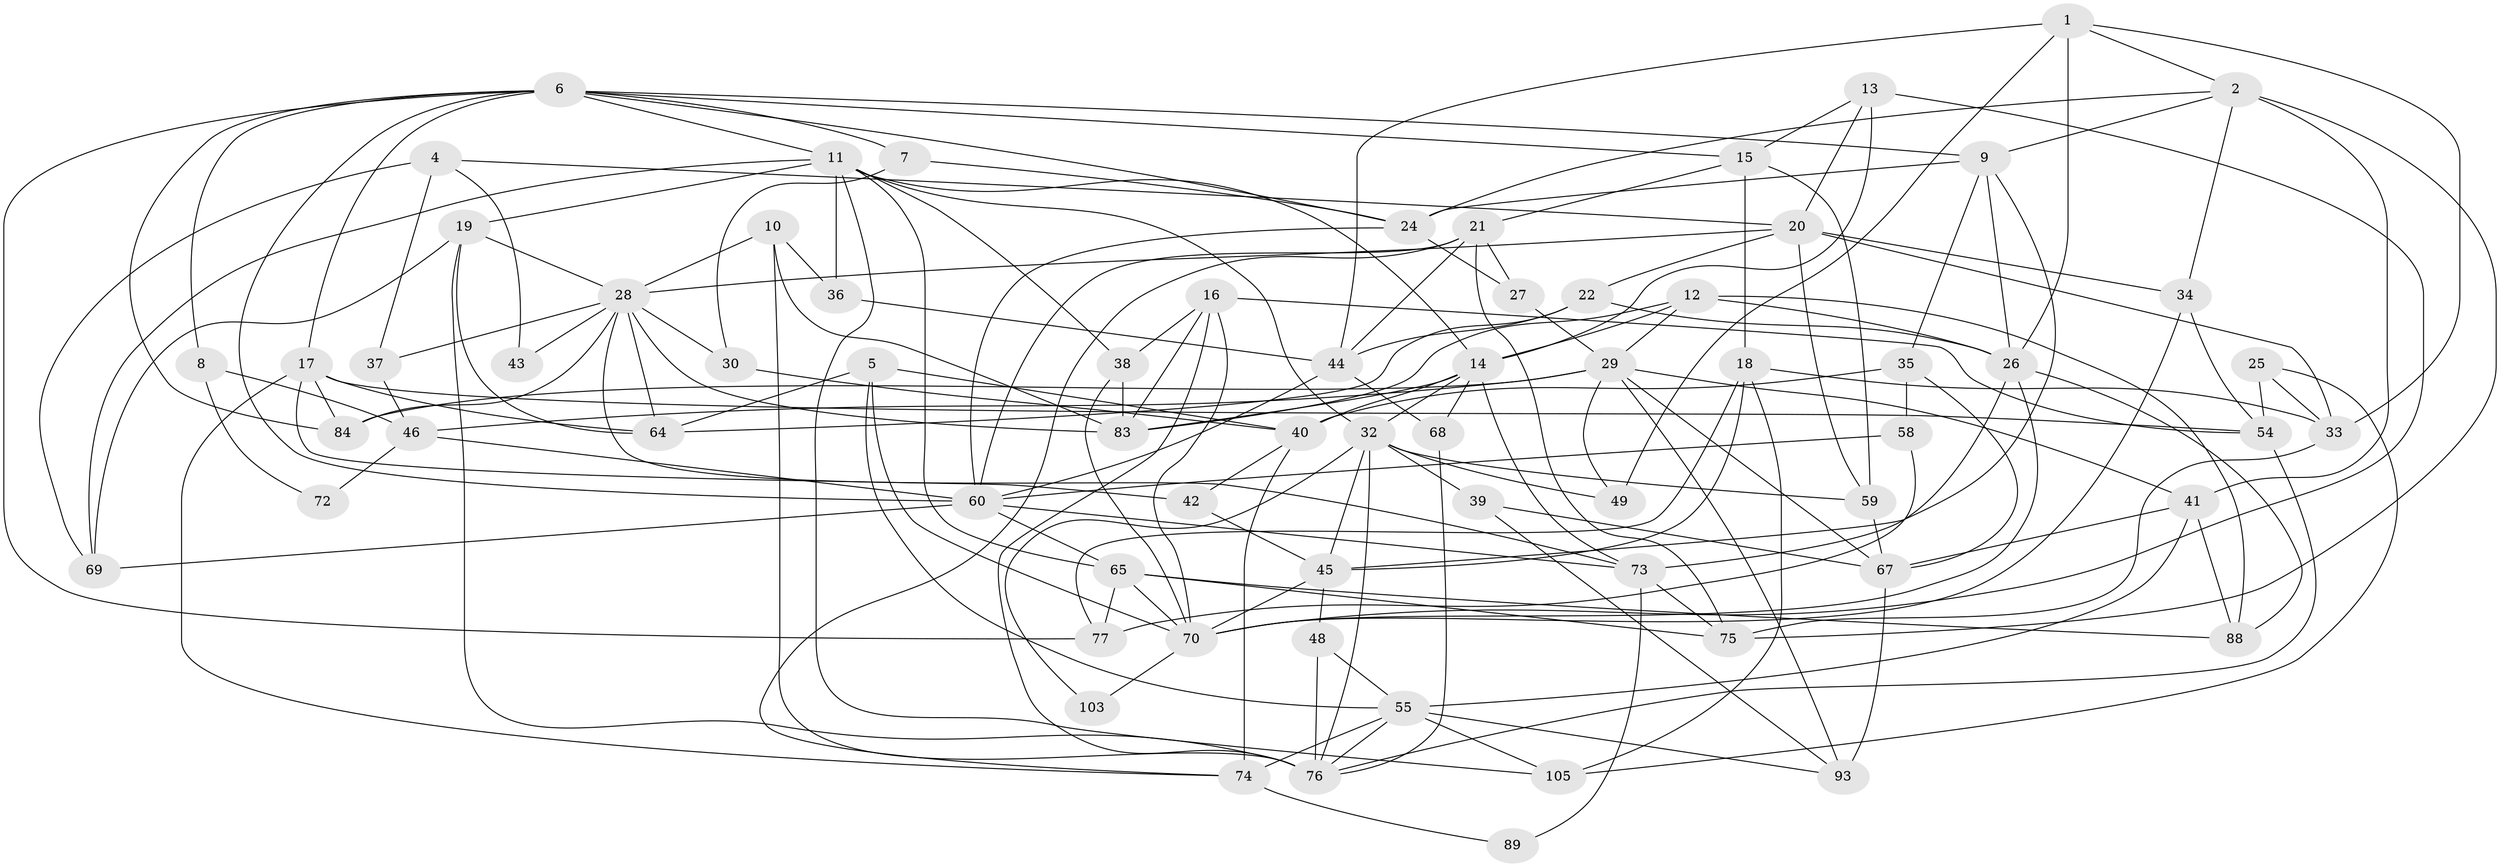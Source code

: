 // Generated by graph-tools (version 1.1) at 2025/23/03/03/25 07:23:59]
// undirected, 69 vertices, 172 edges
graph export_dot {
graph [start="1"]
  node [color=gray90,style=filled];
  1;
  2 [super="+3"];
  4;
  5 [super="+53"];
  6 [super="+92"];
  7;
  8;
  9 [super="+102"];
  10;
  11 [super="+62"];
  12;
  13 [super="+106"];
  14 [super="+23"];
  15;
  16 [super="+96"];
  17 [super="+51"];
  18 [super="+94"];
  19 [super="+86"];
  20;
  21 [super="+50"];
  22;
  24 [super="+91"];
  25;
  26 [super="+31"];
  27 [super="+56"];
  28 [super="+78"];
  29 [super="+107"];
  30;
  32 [super="+66"];
  33 [super="+71"];
  34 [super="+57"];
  35;
  36;
  37;
  38 [super="+81"];
  39;
  40 [super="+47"];
  41 [super="+95"];
  42;
  43;
  44 [super="+61"];
  45 [super="+52"];
  46 [super="+98"];
  48;
  49 [super="+100"];
  54;
  55 [super="+79"];
  58 [super="+99"];
  59;
  60 [super="+63"];
  64 [super="+80"];
  65 [super="+85"];
  67 [super="+90"];
  68;
  69;
  70 [super="+82"];
  72;
  73 [super="+104"];
  74 [super="+97"];
  75 [super="+101"];
  76 [super="+87"];
  77;
  83;
  84;
  88;
  89;
  93;
  103;
  105;
  1 -- 44;
  1 -- 33;
  1 -- 49;
  1 -- 26;
  1 -- 2;
  2 -- 34;
  2 -- 24;
  2 -- 41;
  2 -- 75;
  2 -- 9;
  4 -- 69;
  4 -- 20;
  4 -- 37;
  4 -- 43;
  5 -- 70;
  5 -- 40;
  5 -- 64;
  5 -- 55;
  6 -- 77;
  6 -- 8;
  6 -- 17;
  6 -- 11;
  6 -- 60;
  6 -- 84;
  6 -- 7;
  6 -- 15;
  6 -- 24;
  6 -- 9;
  7 -- 30;
  7 -- 24;
  8 -- 72;
  8 -- 46;
  9 -- 26;
  9 -- 35;
  9 -- 24;
  9 -- 45;
  10 -- 76;
  10 -- 28;
  10 -- 36;
  10 -- 83;
  11 -- 19 [weight=2];
  11 -- 14;
  11 -- 105;
  11 -- 36;
  11 -- 69;
  11 -- 38;
  11 -- 32;
  11 -- 65;
  12 -- 83;
  12 -- 88;
  12 -- 14;
  12 -- 26;
  12 -- 29;
  13 -- 70 [weight=2];
  13 -- 15;
  13 -- 20;
  13 -- 14;
  14 -- 68;
  14 -- 83;
  14 -- 32;
  14 -- 40;
  14 -- 73;
  15 -- 59;
  15 -- 21;
  15 -- 18;
  16 -- 76;
  16 -- 54;
  16 -- 83;
  16 -- 38;
  16 -- 70;
  17 -- 84;
  17 -- 42;
  17 -- 74;
  17 -- 54;
  17 -- 64;
  18 -- 105;
  18 -- 45;
  18 -- 77;
  18 -- 33;
  19 -- 64;
  19 -- 76;
  19 -- 28;
  19 -- 69;
  20 -- 22;
  20 -- 28;
  20 -- 34;
  20 -- 59;
  20 -- 33;
  21 -- 27;
  21 -- 44;
  21 -- 60;
  21 -- 74;
  21 -- 75;
  22 -- 26;
  22 -- 44;
  22 -- 64;
  24 -- 27;
  24 -- 60;
  25 -- 105;
  25 -- 54;
  25 -- 33;
  26 -- 70;
  26 -- 88;
  26 -- 73;
  27 -- 29;
  28 -- 43;
  28 -- 64;
  28 -- 83;
  28 -- 84;
  28 -- 37;
  28 -- 73;
  28 -- 30;
  29 -- 67;
  29 -- 41;
  29 -- 84;
  29 -- 93;
  29 -- 46;
  29 -- 49;
  30 -- 40;
  32 -- 76;
  32 -- 103;
  32 -- 39;
  32 -- 59;
  32 -- 45;
  32 -- 49;
  33 -- 75;
  34 -- 70;
  34 -- 54;
  35 -- 40;
  35 -- 67;
  35 -- 58;
  36 -- 44;
  37 -- 46;
  38 -- 83;
  38 -- 70;
  39 -- 93;
  39 -- 67;
  40 -- 42;
  40 -- 74;
  41 -- 67;
  41 -- 88;
  41 -- 55;
  42 -- 45;
  44 -- 68;
  44 -- 60;
  45 -- 70;
  45 -- 48;
  46 -- 72;
  46 -- 60;
  48 -- 55;
  48 -- 76 [weight=2];
  54 -- 76;
  55 -- 93;
  55 -- 105;
  55 -- 74;
  55 -- 76;
  58 -- 77;
  58 -- 60;
  59 -- 67;
  60 -- 65;
  60 -- 73;
  60 -- 69;
  65 -- 70;
  65 -- 88;
  65 -- 75;
  65 -- 77;
  67 -- 93;
  68 -- 76;
  70 -- 103;
  73 -- 89;
  73 -- 75;
  74 -- 89;
}

